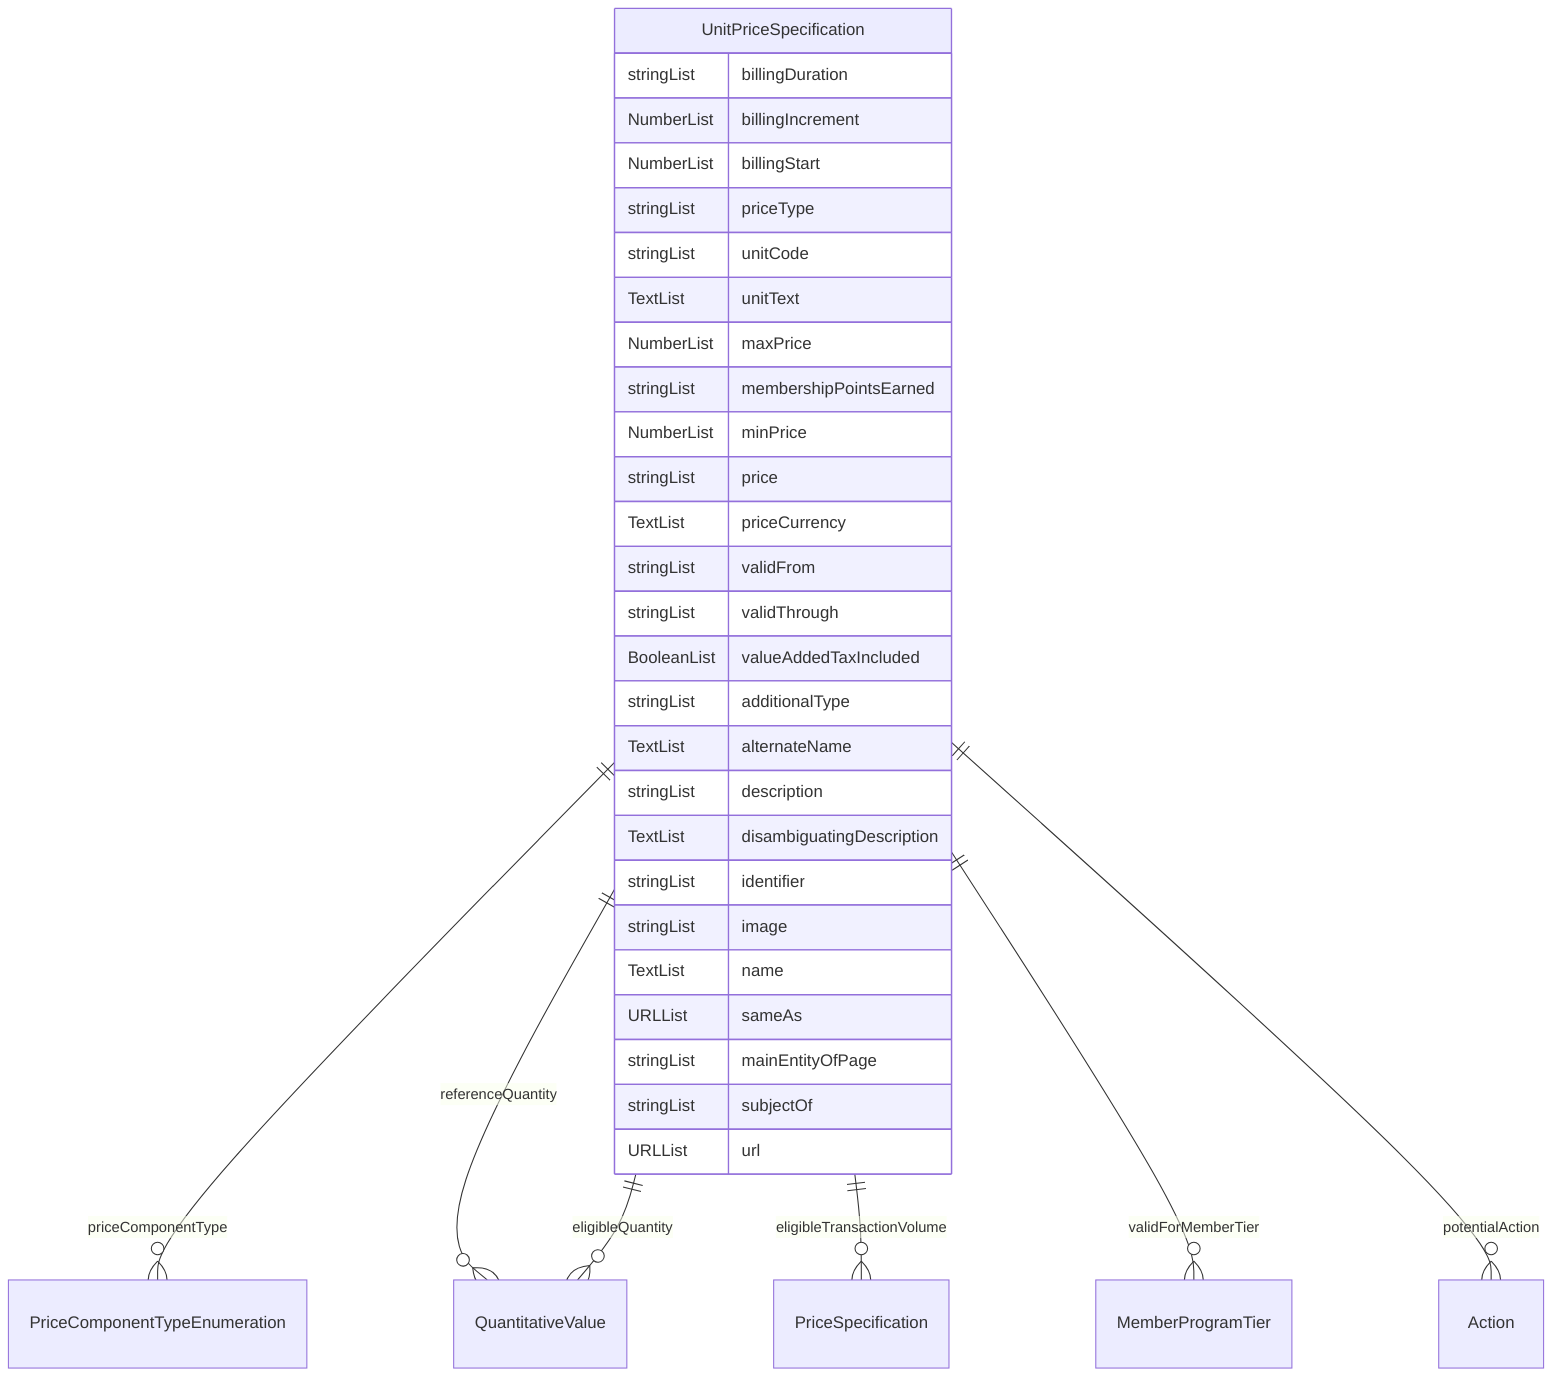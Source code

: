erDiagram
UnitPriceSpecification {
    stringList billingDuration  
    NumberList billingIncrement  
    NumberList billingStart  
    stringList priceType  
    stringList unitCode  
    TextList unitText  
    NumberList maxPrice  
    stringList membershipPointsEarned  
    NumberList minPrice  
    stringList price  
    TextList priceCurrency  
    stringList validFrom  
    stringList validThrough  
    BooleanList valueAddedTaxIncluded  
    stringList additionalType  
    TextList alternateName  
    stringList description  
    TextList disambiguatingDescription  
    stringList identifier  
    stringList image  
    TextList name  
    URLList sameAs  
    stringList mainEntityOfPage  
    stringList subjectOf  
    URLList url  
}

UnitPriceSpecification ||--}o PriceComponentTypeEnumeration : "priceComponentType"
UnitPriceSpecification ||--}o QuantitativeValue : "referenceQuantity"
UnitPriceSpecification ||--}o QuantitativeValue : "eligibleQuantity"
UnitPriceSpecification ||--}o PriceSpecification : "eligibleTransactionVolume"
UnitPriceSpecification ||--}o MemberProgramTier : "validForMemberTier"
UnitPriceSpecification ||--}o Action : "potentialAction"